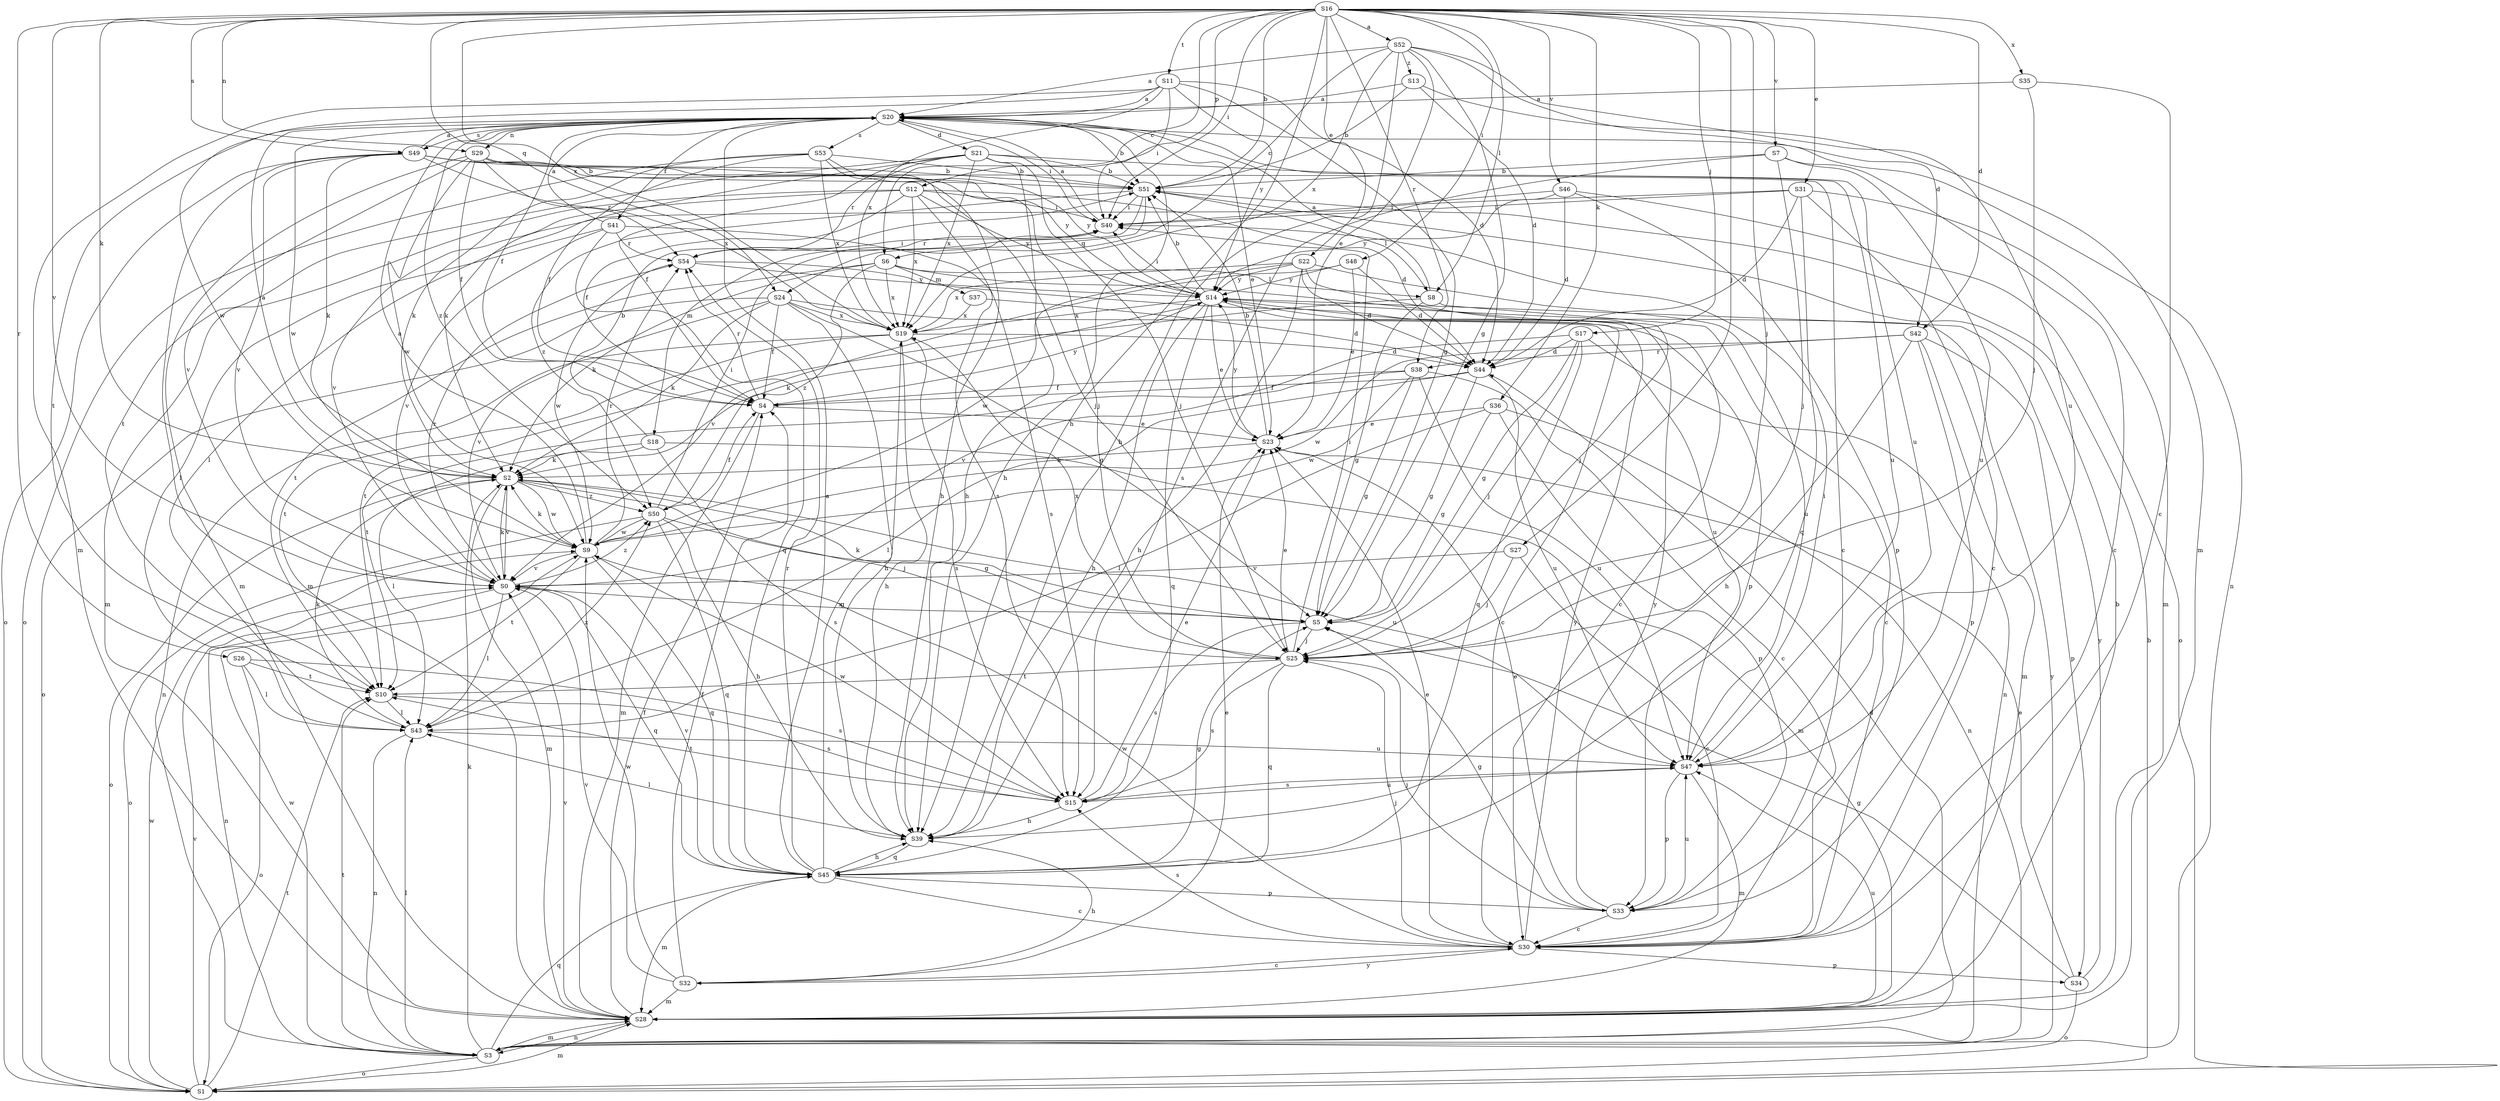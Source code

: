 strict digraph  {
S16;
S52;
S20;
S51;
S6;
S30;
S42;
S21;
S44;
S31;
S22;
S23;
S41;
S4;
S5;
S39;
S48;
S40;
S17;
S27;
S25;
S36;
S2;
S8;
S43;
S18;
S37;
S28;
S29;
S3;
S1;
S12;
S34;
S33;
S24;
S45;
S26;
S38;
S54;
S49;
S53;
S15;
S11;
S10;
S47;
S7;
S46;
S0;
S9;
S35;
S19;
S32;
S14;
S13;
S50;
S16 -> S52  [label=a];
S16 -> S51  [label=b];
S16 -> S6  [label=c];
S16 -> S42  [label=d];
S16 -> S31  [label=e];
S16 -> S22  [label=e];
S16 -> S39  [label=h];
S16 -> S48  [label=i];
S16 -> S40  [label=i];
S16 -> S17  [label=j];
S16 -> S27  [label=j];
S16 -> S25  [label=j];
S16 -> S36  [label=k];
S16 -> S2  [label=k];
S16 -> S8  [label=l];
S16 -> S29  [label=n];
S16 -> S12  [label=p];
S16 -> S24  [label=q];
S16 -> S26  [label=r];
S16 -> S38  [label=r];
S16 -> S49  [label=s];
S16 -> S11  [label=t];
S16 -> S7  [label=v];
S16 -> S46  [label=v];
S16 -> S0  [label=v];
S16 -> S35  [label=x];
S16 -> S19  [label=x];
S52 -> S20  [label=a];
S52 -> S6  [label=c];
S52 -> S42  [label=d];
S52 -> S23  [label=e];
S52 -> S5  [label=g];
S52 -> S39  [label=h];
S52 -> S47  [label=u];
S52 -> S19  [label=x];
S52 -> S13  [label=z];
S20 -> S51  [label=b];
S20 -> S21  [label=d];
S20 -> S23  [label=e];
S20 -> S41  [label=f];
S20 -> S4  [label=f];
S20 -> S39  [label=h];
S20 -> S40  [label=i];
S20 -> S29  [label=n];
S20 -> S3  [label=n];
S20 -> S49  [label=s];
S20 -> S53  [label=s];
S20 -> S10  [label=t];
S20 -> S47  [label=u];
S20 -> S9  [label=w];
S20 -> S50  [label=z];
S51 -> S40  [label=i];
S51 -> S8  [label=l];
S51 -> S18  [label=m];
S51 -> S24  [label=q];
S51 -> S50  [label=z];
S6 -> S30  [label=c];
S6 -> S2  [label=k];
S6 -> S8  [label=l];
S6 -> S37  [label=m];
S6 -> S10  [label=t];
S6 -> S19  [label=x];
S6 -> S50  [label=z];
S30 -> S23  [label=e];
S30 -> S25  [label=j];
S30 -> S34  [label=p];
S30 -> S15  [label=s];
S30 -> S9  [label=w];
S30 -> S32  [label=y];
S30 -> S14  [label=y];
S42 -> S39  [label=h];
S42 -> S28  [label=m];
S42 -> S34  [label=p];
S42 -> S33  [label=p];
S42 -> S38  [label=r];
S42 -> S9  [label=w];
S21 -> S51  [label=b];
S21 -> S4  [label=f];
S21 -> S39  [label=h];
S21 -> S25  [label=j];
S21 -> S2  [label=k];
S21 -> S54  [label=r];
S21 -> S10  [label=t];
S21 -> S47  [label=u];
S21 -> S19  [label=x];
S44 -> S4  [label=f];
S44 -> S5  [label=g];
S44 -> S43  [label=l];
S44 -> S47  [label=u];
S31 -> S30  [label=c];
S31 -> S44  [label=d];
S31 -> S40  [label=i];
S31 -> S43  [label=l];
S31 -> S28  [label=m];
S31 -> S45  [label=q];
S22 -> S44  [label=d];
S22 -> S39  [label=h];
S22 -> S25  [label=j];
S22 -> S47  [label=u];
S22 -> S9  [label=w];
S22 -> S19  [label=x];
S22 -> S14  [label=y];
S23 -> S51  [label=b];
S23 -> S2  [label=k];
S23 -> S14  [label=y];
S41 -> S20  [label=a];
S41 -> S43  [label=l];
S41 -> S45  [label=q];
S41 -> S54  [label=r];
S41 -> S15  [label=s];
S41 -> S0  [label=v];
S4 -> S23  [label=e];
S4 -> S28  [label=m];
S4 -> S54  [label=r];
S4 -> S14  [label=y];
S5 -> S25  [label=j];
S5 -> S2  [label=k];
S5 -> S15  [label=s];
S39 -> S43  [label=l];
S39 -> S45  [label=q];
S48 -> S44  [label=d];
S48 -> S23  [label=e];
S48 -> S0  [label=v];
S48 -> S14  [label=y];
S40 -> S20  [label=a];
S40 -> S54  [label=r];
S17 -> S44  [label=d];
S17 -> S5  [label=g];
S17 -> S25  [label=j];
S17 -> S3  [label=n];
S17 -> S45  [label=q];
S17 -> S0  [label=v];
S27 -> S30  [label=c];
S27 -> S25  [label=j];
S27 -> S0  [label=v];
S25 -> S23  [label=e];
S25 -> S40  [label=i];
S25 -> S45  [label=q];
S25 -> S15  [label=s];
S25 -> S10  [label=t];
S25 -> S19  [label=x];
S36 -> S23  [label=e];
S36 -> S5  [label=g];
S36 -> S43  [label=l];
S36 -> S3  [label=n];
S36 -> S33  [label=p];
S2 -> S20  [label=a];
S2 -> S25  [label=j];
S2 -> S28  [label=m];
S2 -> S1  [label=o];
S2 -> S47  [label=u];
S2 -> S0  [label=v];
S2 -> S9  [label=w];
S2 -> S50  [label=z];
S8 -> S20  [label=a];
S8 -> S30  [label=c];
S8 -> S5  [label=g];
S8 -> S10  [label=t];
S43 -> S2  [label=k];
S43 -> S3  [label=n];
S43 -> S47  [label=u];
S43 -> S50  [label=z];
S18 -> S51  [label=b];
S18 -> S2  [label=k];
S18 -> S43  [label=l];
S18 -> S28  [label=m];
S18 -> S15  [label=s];
S37 -> S44  [label=d];
S37 -> S19  [label=x];
S28 -> S51  [label=b];
S28 -> S4  [label=f];
S28 -> S3  [label=n];
S28 -> S47  [label=u];
S28 -> S0  [label=v];
S29 -> S51  [label=b];
S29 -> S4  [label=f];
S29 -> S25  [label=j];
S29 -> S28  [label=m];
S29 -> S54  [label=r];
S29 -> S0  [label=v];
S29 -> S9  [label=w];
S29 -> S14  [label=y];
S3 -> S44  [label=d];
S3 -> S2  [label=k];
S3 -> S43  [label=l];
S3 -> S28  [label=m];
S3 -> S1  [label=o];
S3 -> S45  [label=q];
S3 -> S10  [label=t];
S3 -> S9  [label=w];
S3 -> S14  [label=y];
S1 -> S51  [label=b];
S1 -> S28  [label=m];
S1 -> S10  [label=t];
S1 -> S0  [label=v];
S1 -> S9  [label=w];
S12 -> S44  [label=d];
S12 -> S4  [label=f];
S12 -> S40  [label=i];
S12 -> S28  [label=m];
S12 -> S15  [label=s];
S12 -> S0  [label=v];
S12 -> S19  [label=x];
S12 -> S14  [label=y];
S34 -> S23  [label=e];
S34 -> S5  [label=g];
S34 -> S1  [label=o];
S34 -> S14  [label=y];
S33 -> S30  [label=c];
S33 -> S23  [label=e];
S33 -> S5  [label=g];
S33 -> S25  [label=j];
S33 -> S47  [label=u];
S33 -> S14  [label=y];
S24 -> S4  [label=f];
S24 -> S5  [label=g];
S24 -> S39  [label=h];
S24 -> S2  [label=k];
S24 -> S1  [label=o];
S24 -> S47  [label=u];
S24 -> S0  [label=v];
S24 -> S19  [label=x];
S45 -> S20  [label=a];
S45 -> S30  [label=c];
S45 -> S5  [label=g];
S45 -> S39  [label=h];
S45 -> S28  [label=m];
S45 -> S33  [label=p];
S45 -> S54  [label=r];
S45 -> S0  [label=v];
S45 -> S19  [label=x];
S26 -> S43  [label=l];
S26 -> S1  [label=o];
S26 -> S15  [label=s];
S26 -> S10  [label=t];
S38 -> S30  [label=c];
S38 -> S4  [label=f];
S38 -> S5  [label=g];
S38 -> S10  [label=t];
S38 -> S47  [label=u];
S38 -> S9  [label=w];
S54 -> S40  [label=i];
S54 -> S33  [label=p];
S54 -> S9  [label=w];
S54 -> S14  [label=y];
S49 -> S20  [label=a];
S49 -> S51  [label=b];
S49 -> S30  [label=c];
S49 -> S25  [label=j];
S49 -> S2  [label=k];
S49 -> S28  [label=m];
S49 -> S1  [label=o];
S49 -> S0  [label=v];
S49 -> S19  [label=x];
S53 -> S51  [label=b];
S53 -> S4  [label=f];
S53 -> S39  [label=h];
S53 -> S2  [label=k];
S53 -> S1  [label=o];
S53 -> S19  [label=x];
S53 -> S14  [label=y];
S15 -> S23  [label=e];
S15 -> S39  [label=h];
S15 -> S10  [label=t];
S15 -> S47  [label=u];
S15 -> S9  [label=w];
S11 -> S20  [label=a];
S11 -> S44  [label=d];
S11 -> S5  [label=g];
S11 -> S40  [label=i];
S11 -> S28  [label=m];
S11 -> S9  [label=w];
S11 -> S19  [label=x];
S11 -> S14  [label=y];
S10 -> S43  [label=l];
S10 -> S15  [label=s];
S47 -> S40  [label=i];
S47 -> S28  [label=m];
S47 -> S33  [label=p];
S47 -> S15  [label=s];
S7 -> S51  [label=b];
S7 -> S30  [label=c];
S7 -> S25  [label=j];
S7 -> S15  [label=s];
S7 -> S47  [label=u];
S46 -> S44  [label=d];
S46 -> S40  [label=i];
S46 -> S1  [label=o];
S46 -> S33  [label=p];
S46 -> S14  [label=y];
S0 -> S5  [label=g];
S0 -> S2  [label=k];
S0 -> S43  [label=l];
S0 -> S3  [label=n];
S0 -> S45  [label=q];
S0 -> S54  [label=r];
S0 -> S50  [label=z];
S9 -> S20  [label=a];
S9 -> S2  [label=k];
S9 -> S45  [label=q];
S9 -> S54  [label=r];
S9 -> S10  [label=t];
S9 -> S0  [label=v];
S35 -> S20  [label=a];
S35 -> S30  [label=c];
S35 -> S25  [label=j];
S19 -> S44  [label=d];
S19 -> S39  [label=h];
S19 -> S3  [label=n];
S19 -> S15  [label=s];
S19 -> S10  [label=t];
S32 -> S30  [label=c];
S32 -> S23  [label=e];
S32 -> S4  [label=f];
S32 -> S39  [label=h];
S32 -> S28  [label=m];
S32 -> S0  [label=v];
S32 -> S9  [label=w];
S14 -> S51  [label=b];
S14 -> S30  [label=c];
S14 -> S23  [label=e];
S14 -> S39  [label=h];
S14 -> S40  [label=i];
S14 -> S2  [label=k];
S14 -> S45  [label=q];
S14 -> S19  [label=x];
S13 -> S20  [label=a];
S13 -> S51  [label=b];
S13 -> S44  [label=d];
S13 -> S28  [label=m];
S50 -> S4  [label=f];
S50 -> S5  [label=g];
S50 -> S39  [label=h];
S50 -> S40  [label=i];
S50 -> S1  [label=o];
S50 -> S45  [label=q];
S50 -> S9  [label=w];
}
